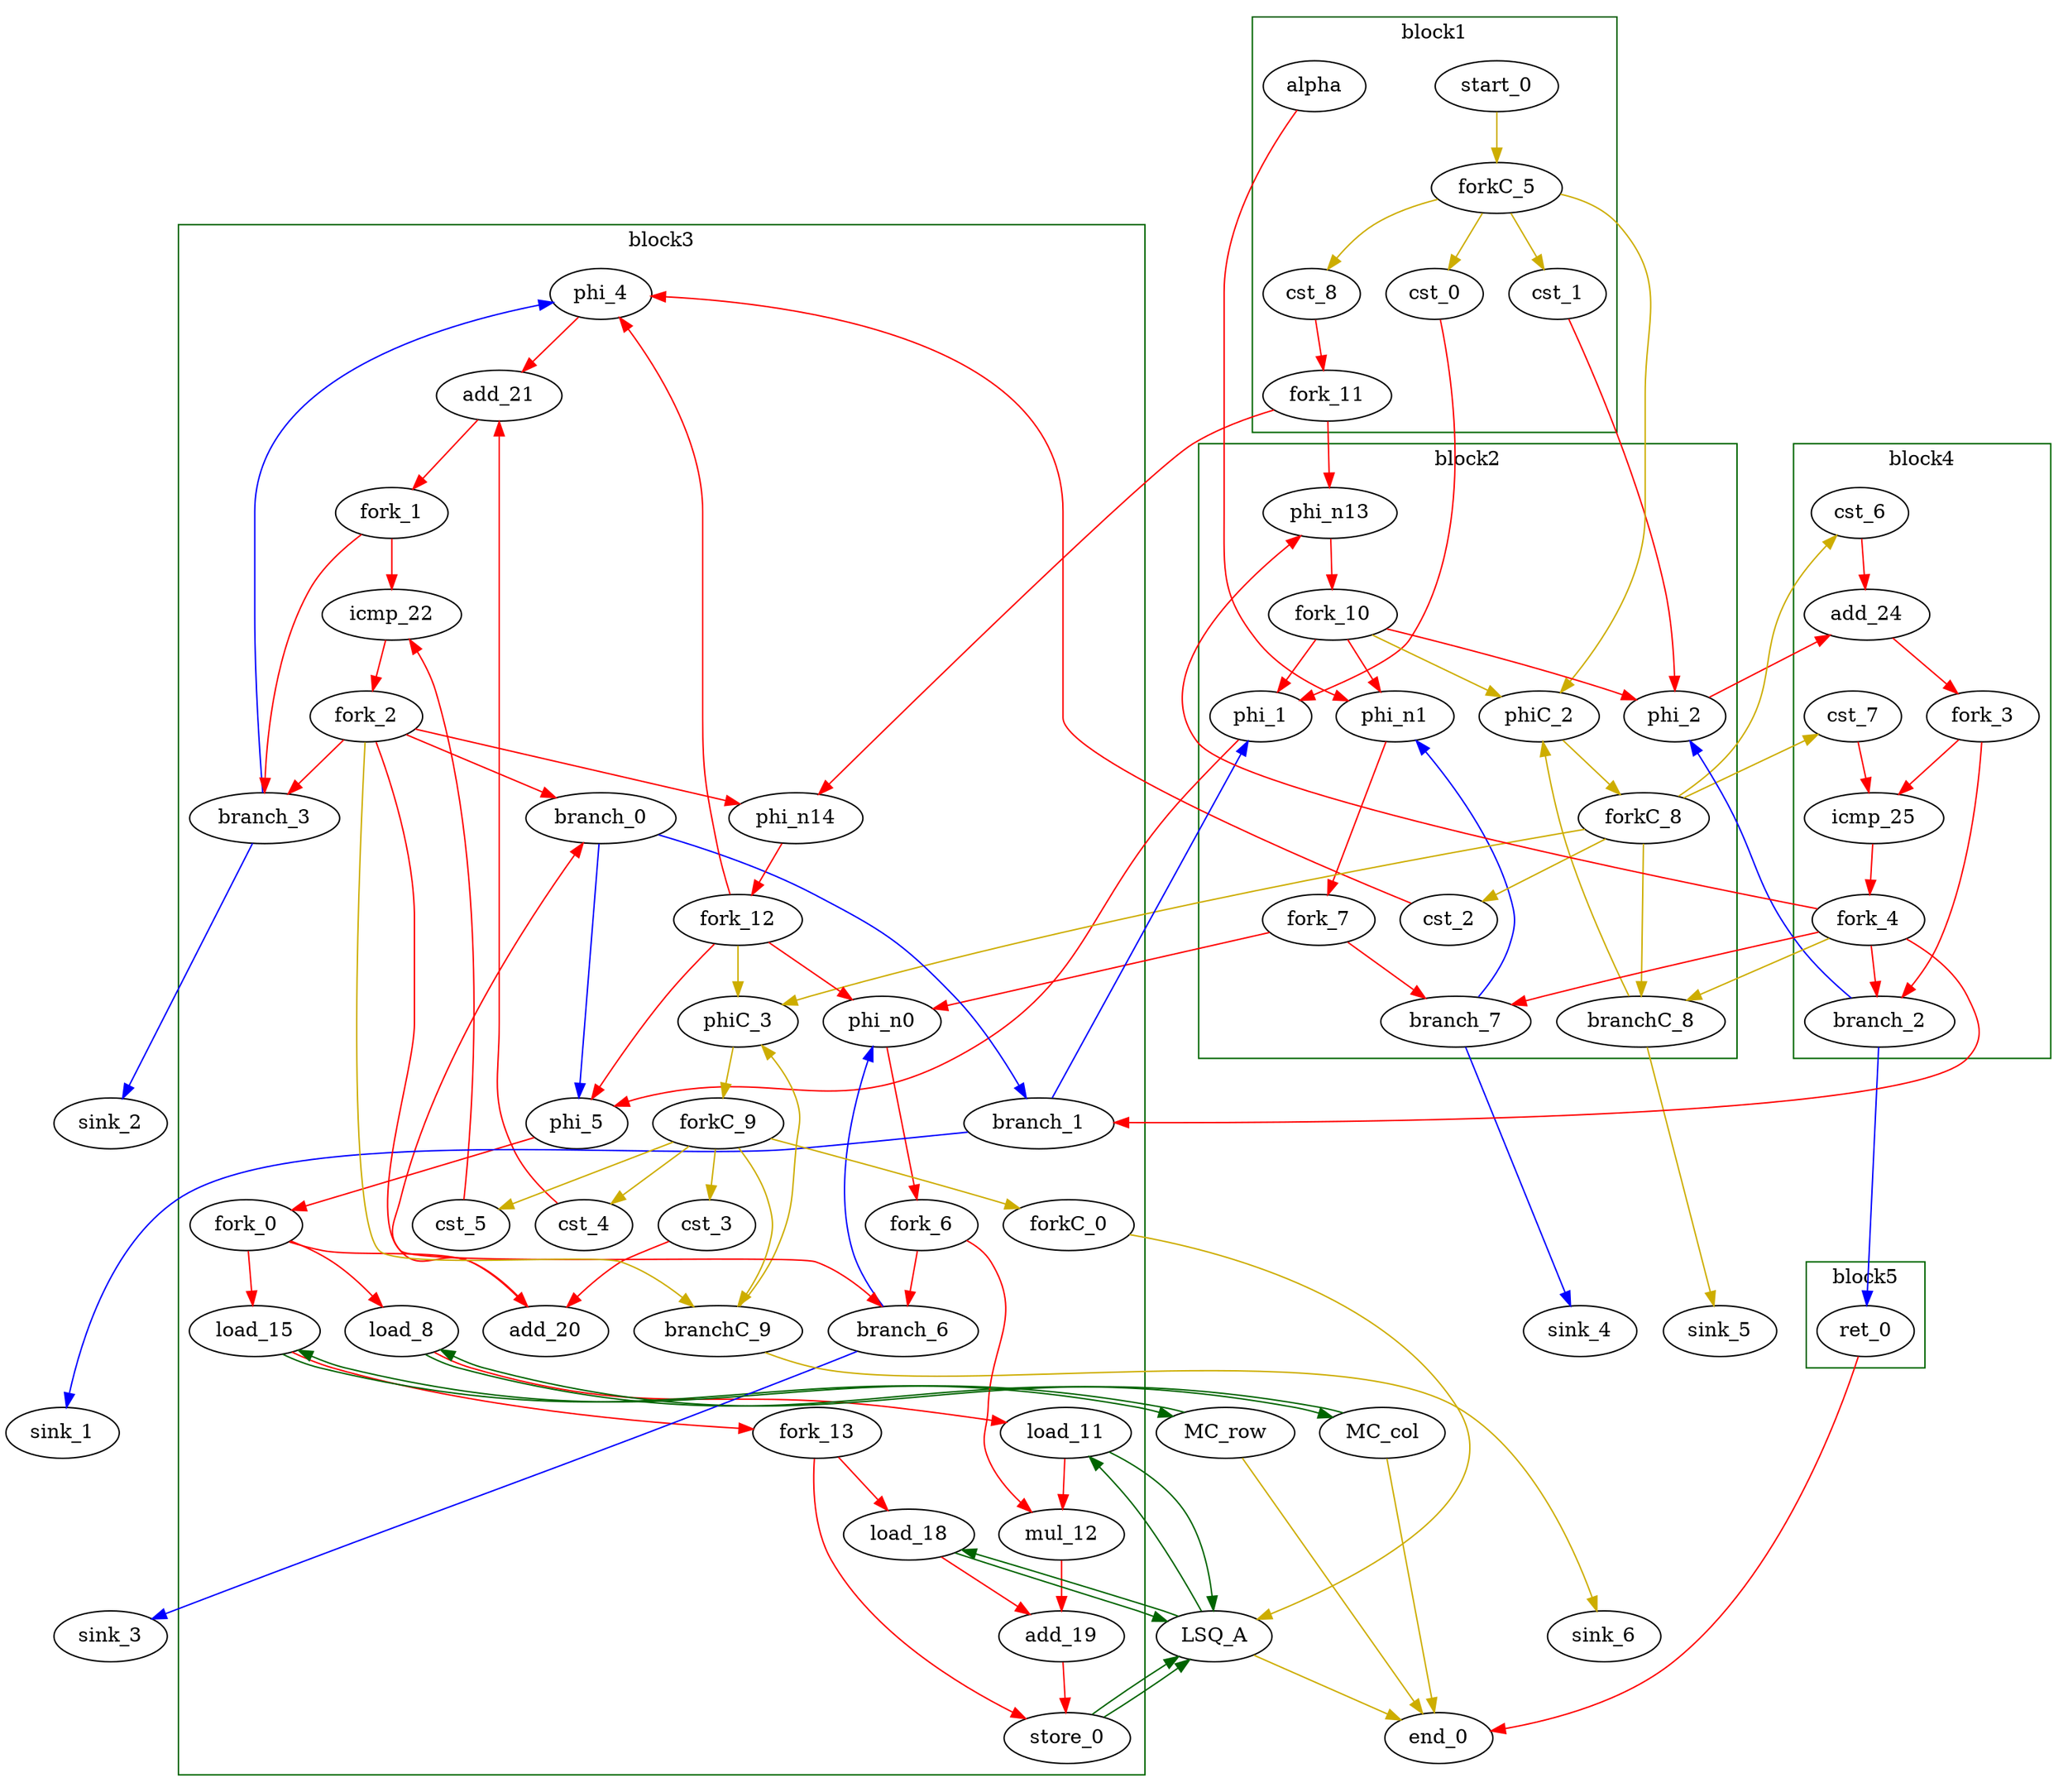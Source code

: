 Digraph G {
	splines=spline;
//DHLS version: 0.1.1" [shape = "none" pos = "20,20!"]

	subgraph cluster_0 {
	color = "darkgreen";
		label = "block1";
		"alpha" [type = "Entry", bbID= 1, in = "in1:32", out = "out1:32"];
		"cst_0" [type = "Constant", bbID= 1, in = "in1:32", out = "out1:32", value = "0x00000000"];
		"cst_1" [type = "Constant", bbID= 1, in = "in1:32", out = "out1:32", value = "0x00000001"];
		"start_0" [type = "Entry", control= "true", bbID= 1, in = "in1:0", out = "out1:0"];
		"cst_8" [type = "Constant", bbID= 1, in = "in1:32", out = "out1:32", value = "0x00000001"];
		"forkC_5" [type = "Fork", bbID= 1, in = "in1:0", out = "out1:0 out2:0 out3:0 out4:0 "];
		"fork_11" [type = "Fork", bbID= 1, in = "in1:32", out = "out1:32 out2:32 "];

	}

	subgraph cluster_1 {
	color = "darkgreen";
		label = "block2";
		"phi_1" [type = "Mux", bbID= 2, in = "in1?:1 in2:32 in3:32 ", out = "out1:32", delay=0.366];
		"phi_2" [type = "Mux", bbID= 2, in = "in1?:1 in2:32 in3:32 ", out = "out1:32", delay=0.366];
		"cst_2" [type = "Constant", bbID= 2, in = "in1:32", out = "out1:32", value = "0x00000000"];
		"phi_n1" [type = "Mux", bbID= 2, in = "in1?:1 in2:32 in3:32 ", out = "out1:32", delay=0.366];
		"phiC_2" [type = "Mux", bbID= 2, in = "in1?:1 in2:0 in3:0 ", out = "out1:0", delay=0.166];
		"phi_n13" [type = "Merge", bbID= 2, in = "in1:32 in2:32*i ", out = "out1:32", delay=0.366];
		"branch_7" [type = "Branch", bbID= 2,  in = "in1:32 in2?:1*i", out = "out1+:32 out2-:32"];
		"branchC_8" [type = "Branch", bbID= 2,  in = "in1:0 in2?:1*i", out = "out1+:0 out2-:0"];
		"fork_7" [type = "Fork", bbID= 2, in = "in1:32", out = "out1:32 out2:32 "];
		"forkC_8" [type = "Fork", bbID= 2, in = "in1:0", out = "out1:0 out2:0 out3:0 out4:0 out5:0 "];
		"fork_10" [type = "Fork", bbID= 2, in = "in1:32", out = "out1:32 out2:32 out3:32 out4:32 "];

	}

	subgraph cluster_2 {
	color = "darkgreen";
		label = "block3";
		"phi_4" [type = "Mux", bbID= 3, in = "in1?:1 in2:32 in3:32 ", out = "out1:32", delay=0.366];
		"phi_5" [type = "Mux", bbID= 3, in = "in1?:1 in2:32 in3:32 ", out = "out1:32", delay=0.366];
		"load_8" [type = "Operator", bbID= 3, op = "mc_load_op",bbID= 3, portId= 0, offset= 0, in = "in1:32 in2:32", out = "out1:32 out2:32 ", delay=0.000, latency=2, II=1];
		"load_11" [type = "Operator", bbID= 3, op = "lsq_load_op",bbID= 3, portId= 0, offset= 0, in = "in1:32 in2:32", out = "out1:32 out2:32 ", delay=0.000, latency=5, II=1];
		"mul_12" [type = "Operator", bbID= 3, op = "mul_op", in = "in1:32 in2:32 ", out = "out1:32 ", delay=0.000, latency=4, II=1];
		"load_15" [type = "Operator", bbID= 3, op = "mc_load_op",bbID= 3, portId= 0, offset= 0, in = "in1:32 in2:32", out = "out1:32 out2:32 ", delay=0.000, latency=2, II=1];
		"load_18" [type = "Operator", bbID= 3, op = "lsq_load_op",bbID= 3, portId= 1, offset= 0, in = "in1:32 in2:32", out = "out1:32 out2:32 ", delay=0.000, latency=5, II=1];
		"add_19" [type = "Operator", bbID= 3, op = "add_op", in = "in1:32 in2:32 ", out = "out1:32 ", delay=1.693, latency=0, II=1];
		"store_0" [type = "Operator", bbID= 3, op = "lsq_store_op",bbID= 3, portId= 0, offset= 2, in = "in1:32 in2:32 ", out = "out1:32 out2:32", delay=0.000, latency=0, II=1];
		"cst_3" [type = "Constant", bbID= 3, in = "in1:32", out = "out1:32", value = "0x00000001"];
		"add_20" [type = "Operator", bbID= 3, op = "add_op", in = "in1:32 in2:32 ", out = "out1:32 ", delay=1.693, latency=0, II=1];
		"cst_4" [type = "Constant", bbID= 3, in = "in1:32", out = "out1:32", value = "0x00000001"];
		"add_21" [type = "Operator", bbID= 3, op = "add_op", in = "in1:32 in2:32 ", out = "out1:32 ", delay=1.693, latency=0, II=1];
		"cst_5" [type = "Constant", bbID= 3, in = "in1:32", out = "out1:32", value = "0x00000014"];
		"icmp_22" [type = "Operator", bbID= 3, op = "icmp_ult_op", in = "in1:32 in2:32 ", out = "out1:1 ", delay=1.530, latency=0, II=1];
		"forkC_0" [type = "Fork", bbID= 3, in = "in1:0", out = "out1:0 "];
		"phi_n0" [type = "Mux", bbID= 3, in = "in1?:1 in2:32 in3:32 ", out = "out1:32", delay=0.366];
		"phiC_3" [type = "Mux", bbID= 3, in = "in1?:1 in2:0 in3:0 ", out = "out1:0", delay=0.166];
		"branch_0" [type = "Branch", bbID= 3,  in = "in1:32 in2?:1", out = "out1+:32 out2-:32"];
		"branch_1" [type = "Branch", bbID= 3,  in = "in1:32 in2?:1*i", out = "out1+:32 out2-:32"];
		"branch_3" [type = "Branch", bbID= 3,  in = "in1:32 in2?:1*i", out = "out1+:32 out2-:32"];
		"phi_n14" [type = "Merge", bbID= 3, in = "in1:32 in2:32*i ", out = "out1:32", delay=0.366];
		"branch_6" [type = "Branch", bbID= 3,  in = "in1:32 in2?:1*i", out = "out1+:32 out2-:32"];
		"branchC_9" [type = "Branch", bbID= 3,  in = "in1:0 in2?:1*i", out = "out1+:0 out2-:0"];
		"fork_0" [type = "Fork", bbID= 3, in = "in1:32", out = "out1:32 out2:32 out3:32 "];
		"fork_1" [type = "Fork", bbID= 3, in = "in1:32", out = "out1:32 out2:32 "];
		"fork_2" [type = "Fork", bbID= 3, in = "in1:32", out = "out1:32 out2:32 out3:32 out4:32 out5:32 "];
		"fork_6" [type = "Fork", bbID= 3, in = "in1:32", out = "out1:32 out2:32 "];
		"forkC_9" [type = "Fork", bbID= 3, in = "in1:0", out = "out1:0 out2:0 out3:0 out4:0 out5:0 "];
		"fork_12" [type = "Fork", bbID= 3, in = "in1:32", out = "out1:32 out2:32 out3:32 out4:32 "];
		"fork_13" [type = "Fork", bbID= 3, in = "in1:32", out = "out1:32 out2:32 "];

	}

	subgraph cluster_3 {
	color = "darkgreen";
		label = "block4";
		"cst_6" [type = "Constant", bbID= 4, in = "in1:32", out = "out1:32", value = "0x00000001"];
		"add_24" [type = "Operator", bbID= 4, op = "add_op", in = "in1:32 in2:32 ", out = "out1:32 ", delay=1.693, latency=0, II=1];
		"cst_7" [type = "Constant", bbID= 4, in = "in1:32", out = "out1:32", value = "0x00000014"];
		"icmp_25" [type = "Operator", bbID= 4, op = "icmp_ult_op", in = "in1:32 in2:32 ", out = "out1:1 ", delay=1.530, latency=0, II=1];
		"branch_2" [type = "Branch", bbID= 4,  in = "in1:32 in2?:1*i", out = "out1+:32 out2-:32"];
		"fork_3" [type = "Fork", bbID= 4, in = "in1:32", out = "out1:32 out2:32 "];
		"fork_4" [type = "Fork", bbID= 4, in = "in1:32", out = "out1:32 out2:32 out3:32 out4:32 out5:32 "];

	}

	subgraph cluster_4 {
	color = "darkgreen";
		label = "block5";
		"ret_0" [type = "Operator", bbID= 5, op = "ret_op", in = "in1:32 ", out = "out1:32 ", delay=0.000, latency=0, II=1];

	}
	"LSQ_A" [type = "LSQ", bbID= 0, in = "in1:0*c0 in2:32*l0a in3:32*l1a in4:32*s0a in5:32*s0d ", out = "out1:32*l0d out2:32*l1d out3:0*e ", memory = "A", bbcount = 1, ldcount = 2, stcount = 1, fifoDepth = 16, numLoads = "{2}", numStores = "{1}", loadOffsets = "{{0;0;0;0;0;0;0;0;0;0;0;0;0;0;0;0}}", storeOffsets = "{{2;0;0;0;0;0;0;0;0;0;0;0;0;0;0;0}}", loadPorts = "{{0;1;0;0;0;0;0;0;0;0;0;0;0;0;0;0}}", storePorts = "{{0;0;0;0;0;0;0;0;0;0;0;0;0;0;0;0}}"];
	"MC_col" [type = "MC", bbID= 0, in = "in1:32*l0a ", out = "out1:32*l0d out2:0*e ", memory = "col", bbcount = 0, ldcount = 1, stcount = 0];
	"MC_row" [type = "MC", bbID= 0, in = "in1:32*l0a ", out = "out1:32*l0d out2:0*e ", memory = "row", bbcount = 0, ldcount = 1, stcount = 0];
	"sink_1" [type = "Sink", bbID= 0, in = "in1:32"];
	"sink_2" [type = "Sink", bbID= 0, in = "in1:32"];
	"sink_3" [type = "Sink", bbID= 0, in = "in1:32"];
	"sink_4" [type = "Sink", bbID= 0, in = "in1:32"];
	"sink_5" [type = "Sink", bbID= 0, in = "in1:0"];
	"sink_6" [type = "Sink", bbID= 0, in = "in1:0"];
	"end_0" [type = "Exit", bbID= 0, in = "in1:0*e in2:0*e in3:0*e in4:32 ", out = "out1:32"];

	"load_8" -> "MC_col" [color = "darkgreen", mem_address = "true", from = "out2", to = "in1"];
	"MC_col" -> "load_8" [color = "darkgreen", mem_address = "false", from = "out1", to = "in1"];
	"load_11" -> "LSQ_A" [color = "darkgreen", mem_address = "true", from = "out2", to = "in2"];
	"LSQ_A" -> "load_11" [color = "darkgreen", mem_address = "false", from = "out1", to = "in1"];
	"load_15" -> "MC_row" [color = "darkgreen", mem_address = "true", from = "out2", to = "in1"];
	"MC_row" -> "load_15" [color = "darkgreen", mem_address = "false", from = "out1", to = "in1"];
	"load_18" -> "LSQ_A" [color = "darkgreen", mem_address = "true", from = "out2", to = "in3"];
	"LSQ_A" -> "load_18" [color = "darkgreen", mem_address = "false", from = "out2", to = "in1"];
	"store_0" -> "LSQ_A" [color = "darkgreen", mem_address = "true", from = "out2", to = "in4"];
	"store_0" -> "LSQ_A" [color = "darkgreen", mem_address = "false", from = "out1", to = "in5"];
	"LSQ_A" -> "end_0" [color = "gold3", from = "out3", to = "in1"];
	"MC_col" -> "end_0" [color = "gold3", from = "out2", to = "in2"];
	"MC_row" -> "end_0" [color = "gold3", from = "out2", to = "in3"];
	"alpha" -> "phi_n1" [color = "red", from = "out1", to = "in3"];
	"cst_0" -> "phi_1" [color = "red", from = "out1", to = "in3"];
	"phi_1" -> "phi_5" [color = "red", from = "out1", to = "in3"];
	"cst_1" -> "phi_2" [color = "red", from = "out1", to = "in3"];
	"phi_2" -> "add_24" [color = "red", from = "out1", to = "in1"];
	"cst_2" -> "phi_4" [color = "red", from = "out1", to = "in3"];
	"phi_4" -> "add_21" [color = "red", from = "out1", to = "in1"];
	"phi_5" -> "fork_0" [color = "red", from = "out1", to = "in1"];
	"load_8" -> "load_11" [color = "red", from = "out1", to = "in2"];
	"load_11" -> "mul_12" [color = "red", from = "out1", to = "in1"];
	"mul_12" -> "add_19" [color = "red", from = "out1", to = "in2"];
	"load_15" -> "fork_13" [color = "red", from = "out1", to = "in1"];
	"load_18" -> "add_19" [color = "red", from = "out1", to = "in1"];
	"add_19" -> "store_0" [color = "red", from = "out1", to = "in1"];
	"cst_3" -> "add_20" [color = "red", from = "out1", to = "in2"];
	"add_20" -> "branch_0" [color = "red", from = "out1", to = "in1"];
	"cst_4" -> "add_21" [color = "red", from = "out1", to = "in2"];
	"add_21" -> "fork_1" [color = "red", from = "out1", to = "in1"];
	"cst_5" -> "icmp_22" [color = "red", from = "out1", to = "in2"];
	"icmp_22" -> "fork_2" [color = "red", from = "out1", to = "in1"];
	"cst_6" -> "add_24" [color = "red", from = "out1", to = "in2"];
	"add_24" -> "fork_3" [color = "red", from = "out1", to = "in1"];
	"cst_7" -> "icmp_25" [color = "red", from = "out1", to = "in2"];
	"icmp_25" -> "fork_4" [color = "red", from = "out1", to = "in1"];
	"ret_0" -> "end_0" [color = "red", from = "out1", to = "in4"];
	"start_0" -> "forkC_5" [color = "gold3", from = "out1", to = "in1"];
	"forkC_0" -> "LSQ_A" [color = "gold3", from = "out1", to = "in1"];
	"phi_n0" -> "fork_6" [color = "red", from = "out1", to = "in1"];
	"phi_n1" -> "fork_7" [color = "red", from = "out1", to = "in1"];
	"phiC_2" -> "forkC_8" [color = "gold3", from = "out1", to = "in1"];
	"phiC_3" -> "forkC_9" [color = "gold3", from = "out1", to = "in1"];
	"branch_0" -> "phi_5" [color = "blue", minlen = 3, from = "out1", to = "in2"];
	"branch_0" -> "branch_1" [color = "blue", minlen = 3, from = "out2", to = "in1"];
	"branch_1" -> "sink_1" [color = "blue", minlen = 3, from = "out1", to = "in1"];
	"branch_1" -> "phi_1" [color = "blue", minlen = 3, from = "out2", to = "in2"];
	"phi_n13" -> "fork_10" [color = "red", from = "out1", to = "in1"];
	"cst_8" -> "fork_11" [color = "red", from = "out1", to = "in1"];
	"branch_2" -> "ret_0" [color = "blue", minlen = 3, from = "out1", to = "in1"];
	"branch_2" -> "phi_2" [color = "blue", minlen = 3, from = "out2", to = "in2"];
	"branch_3" -> "sink_2" [color = "blue", minlen = 3, from = "out1", to = "in1"];
	"branch_3" -> "phi_4" [color = "blue", minlen = 3, from = "out2", to = "in2"];
	"phi_n14" -> "fork_12" [color = "red", from = "out1", to = "in1"];
	"branch_6" -> "sink_3" [color = "blue", minlen = 3, from = "out1", to = "in1"];
	"branch_6" -> "phi_n0" [color = "blue", minlen = 3, from = "out2", to = "in2"];
	"branch_7" -> "sink_4" [color = "blue", minlen = 3, from = "out1", to = "in1"];
	"branch_7" -> "phi_n1" [color = "blue", minlen = 3, from = "out2", to = "in2"];
	"branchC_8" -> "sink_5" [color = "gold3", minlen = 3, from = "out1", to = "in1"];
	"branchC_8" -> "phiC_2" [color = "gold3", minlen = 3, from = "out2", to = "in2"];
	"branchC_9" -> "sink_6" [color = "gold3", minlen = 3, from = "out1", to = "in1"];
	"branchC_9" -> "phiC_3" [color = "gold3", minlen = 3, from = "out2", to = "in2"];
	"fork_0" -> "add_20" [color = "red", from = "out1", to = "in1"];
	"fork_0" -> "load_8" [color = "red", from = "out2", to = "in2"];
	"fork_0" -> "load_15" [color = "red", from = "out3", to = "in2"];
	"fork_1" -> "icmp_22" [color = "red", from = "out1", to = "in1"];
	"fork_1" -> "branch_3" [color = "red", from = "out2", to = "in1"];
	"fork_2" -> "branch_0" [color = "red", from = "out1", to = "in2"];
	"fork_2" -> "branch_3" [color = "red", from = "out2", to = "in2"];
	"fork_2" -> "phi_n14" [color = "red", from = "out3", to = "in2"];
	"fork_2" -> "branch_6" [color = "red", from = "out4", to = "in2"];
	"fork_2" -> "branchC_9" [color = "gold3", from = "out5", to = "in2"];
	"fork_3" -> "icmp_25" [color = "red", from = "out1", to = "in1"];
	"fork_3" -> "branch_2" [color = "red", from = "out2", to = "in1"];
	"fork_4" -> "branch_1" [color = "red", from = "out1", to = "in2"];
	"fork_4" -> "phi_n13" [color = "red", from = "out2", to = "in2"];
	"fork_4" -> "branch_2" [color = "red", from = "out3", to = "in2"];
	"fork_4" -> "branch_7" [color = "red", from = "out4", to = "in2"];
	"fork_4" -> "branchC_8" [color = "gold3", from = "out5", to = "in2"];
	"forkC_5" -> "cst_0" [color = "gold3", from = "out1", to = "in1"];
	"forkC_5" -> "cst_1" [color = "gold3", from = "out2", to = "in1"];
	"forkC_5" -> "phiC_2" [color = "gold3", from = "out3", to = "in3"];
	"forkC_5" -> "cst_8" [color = "gold3", from = "out4", to = "in1"];
	"fork_6" -> "mul_12" [color = "red", from = "out1", to = "in2"];
	"fork_6" -> "branch_6" [color = "red", from = "out2", to = "in1"];
	"fork_7" -> "phi_n0" [color = "red", from = "out1", to = "in3"];
	"fork_7" -> "branch_7" [color = "red", from = "out2", to = "in1"];
	"forkC_8" -> "cst_2" [color = "gold3", from = "out1", to = "in1"];
	"forkC_8" -> "branchC_8" [color = "gold3", from = "out2", to = "in1"];
	"forkC_8" -> "phiC_3" [color = "gold3", from = "out3", to = "in3"];
	"forkC_8" -> "cst_6" [color = "gold3", from = "out4", to = "in1"];
	"forkC_8" -> "cst_7" [color = "gold3", from = "out5", to = "in1"];
	"forkC_9" -> "cst_3" [color = "gold3", from = "out1", to = "in1"];
	"forkC_9" -> "branchC_9" [color = "gold3", from = "out2", to = "in1"];
	"forkC_9" -> "cst_4" [color = "gold3", from = "out3", to = "in1"];
	"forkC_9" -> "cst_5" [color = "gold3", from = "out4", to = "in1"];
	"forkC_9" -> "forkC_0" [color = "gold3", from = "out5", to = "in1"];
	"fork_10" -> "phi_1" [color = "red", from = "out1", to = "in1"];
	"fork_10" -> "phi_2" [color = "red", from = "out2", to = "in1"];
	"fork_10" -> "phi_n1" [color = "red", from = "out3", to = "in1"];
	"fork_10" -> "phiC_2" [color = "gold3", from = "out4", to = "in1"];
	"fork_11" -> "phi_n13" [color = "red", from = "out1", to = "in1"];
	"fork_11" -> "phi_n14" [color = "red", from = "out2", to = "in1"];
	"fork_12" -> "phi_4" [color = "red", from = "out1", to = "in1"];
	"fork_12" -> "phi_5" [color = "red", from = "out2", to = "in1"];
	"fork_12" -> "phi_n0" [color = "red", from = "out3", to = "in1"];
	"fork_12" -> "phiC_3" [color = "gold3", from = "out4", to = "in1"];
	"fork_13" -> "load_18" [color = "red", from = "out1", to = "in2"];
	"fork_13" -> "store_0" [color = "red", from = "out2", to = "in2"];

}